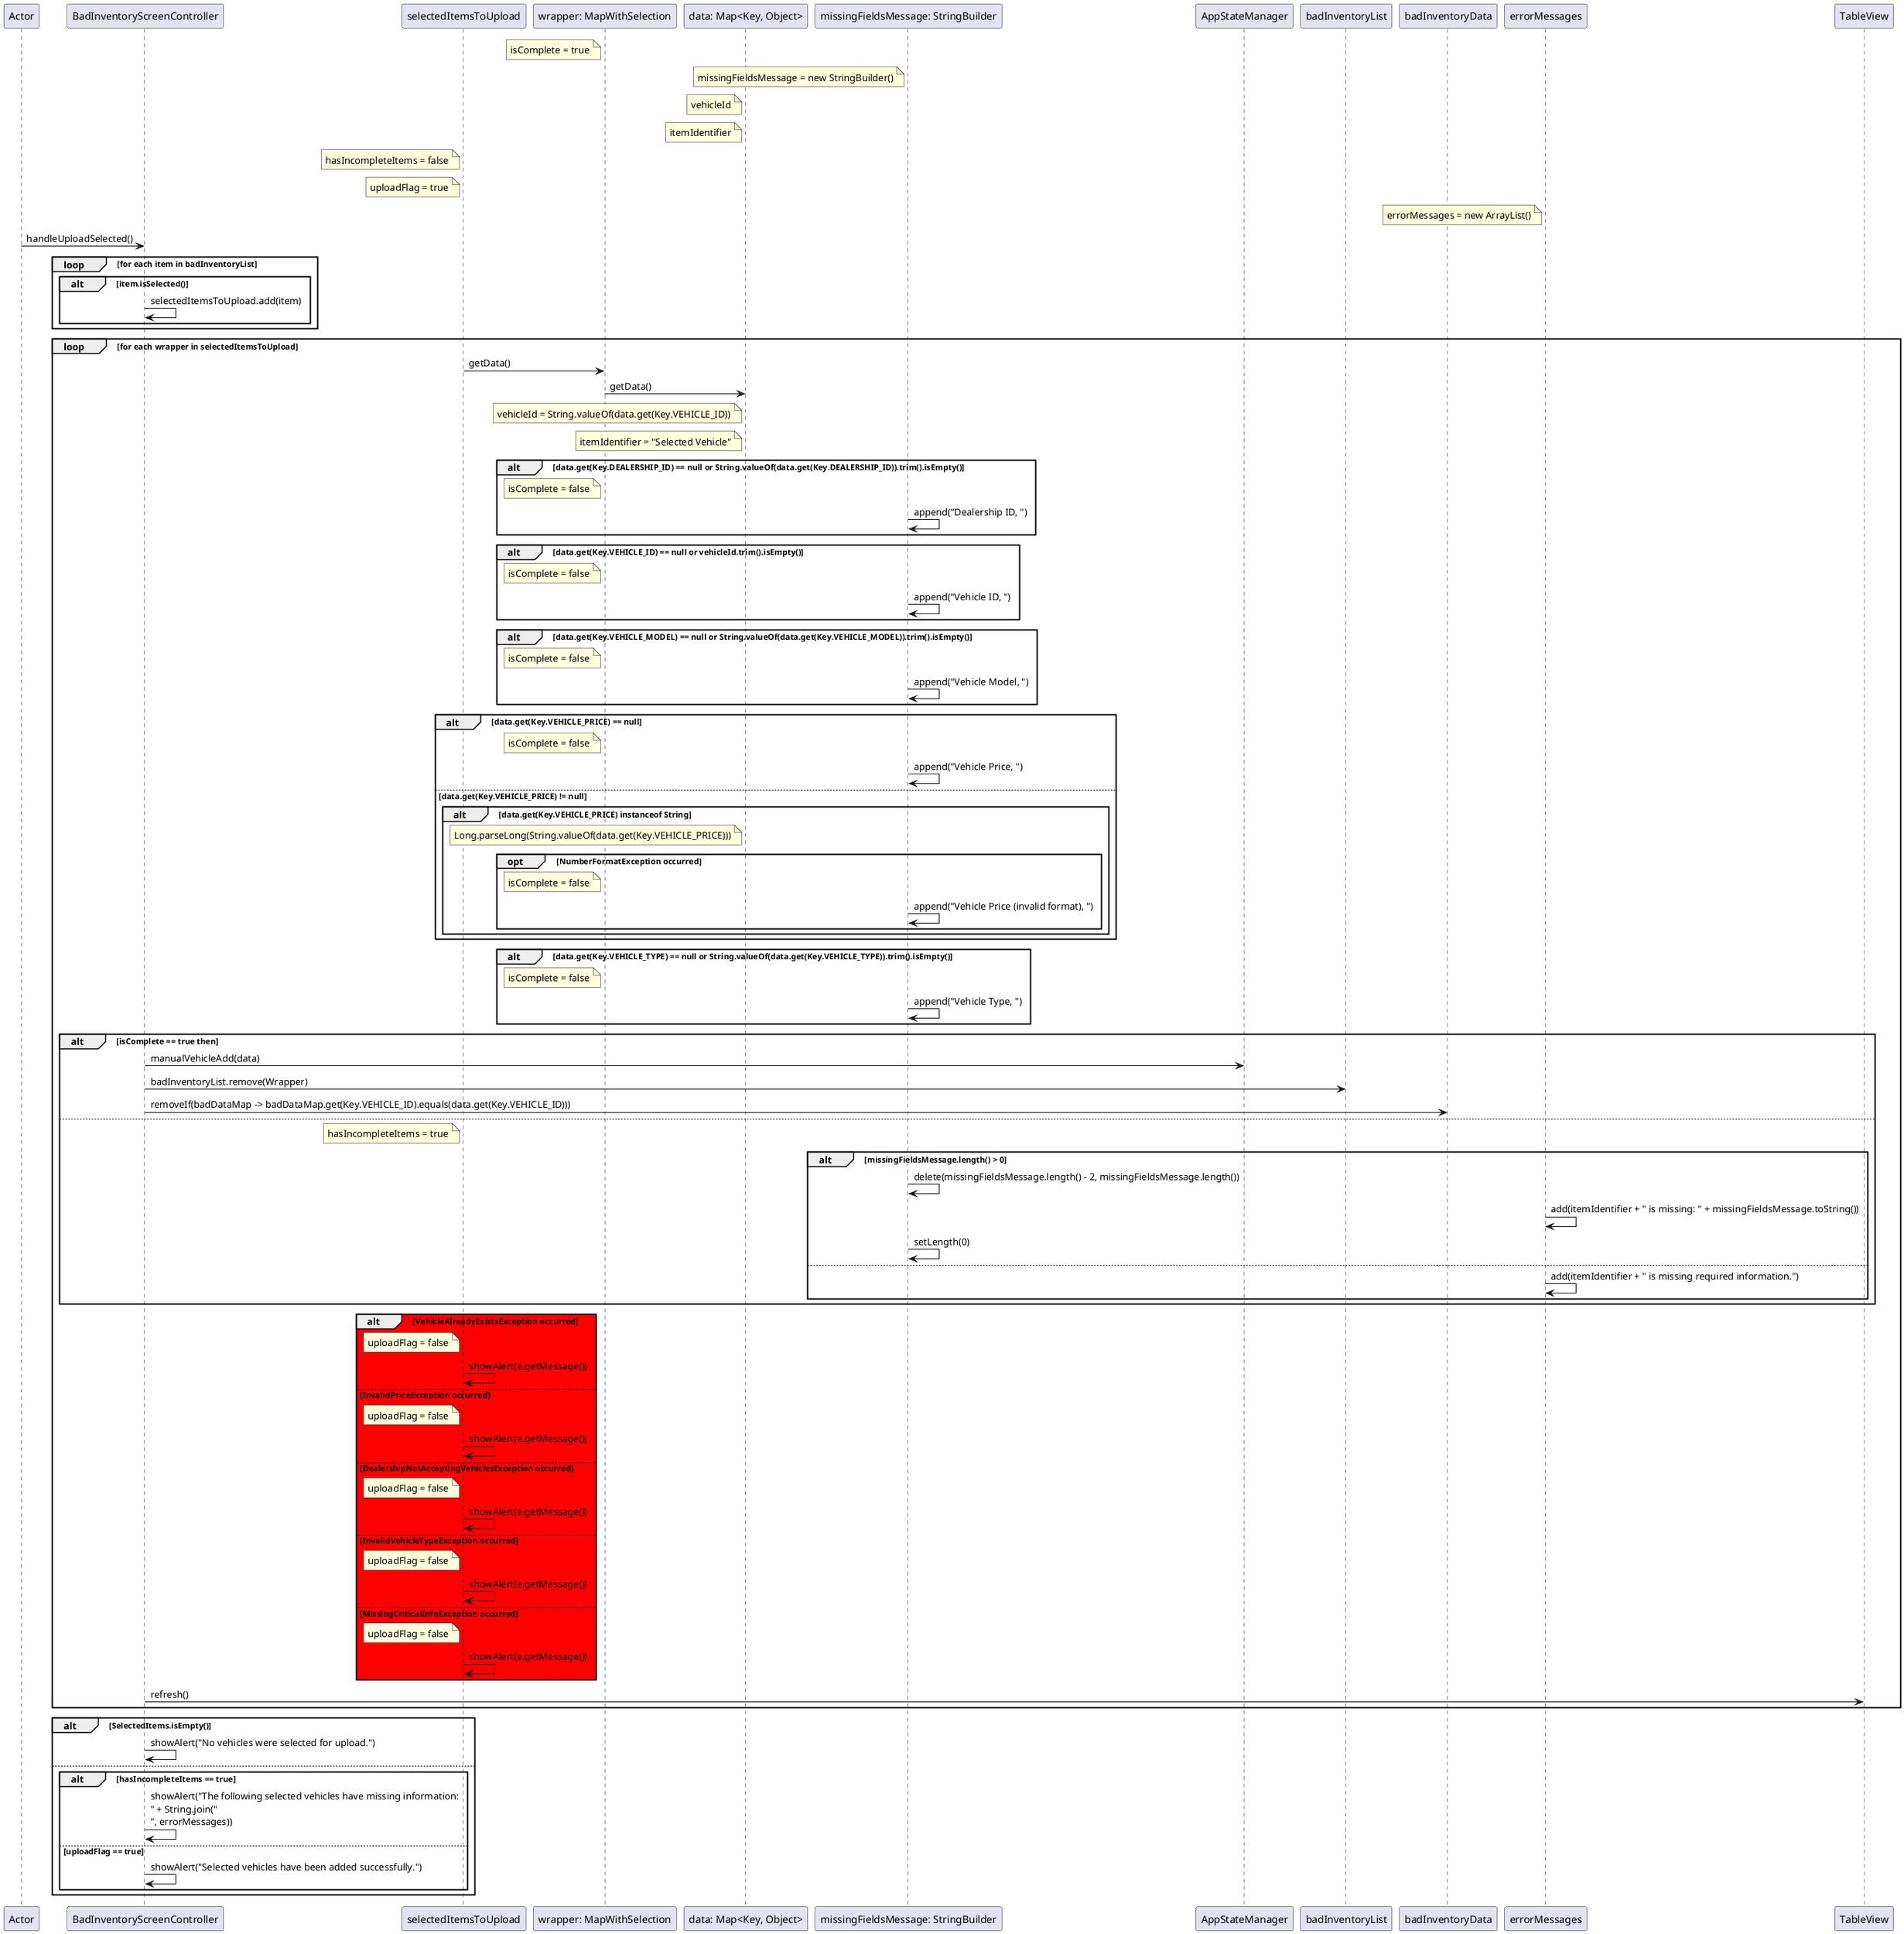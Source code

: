 @startuml

' Participants
participant Actor
participant "BadInventoryScreenController" as Controller
participant "selectedItemsToUpload" as SelectedItems
participant "wrapper: MapWithSelection" as Wrapper
participant "data: Map<Key, Object>" as Data
participant "missingFieldsMessage: StringBuilder" as StringBuilder
participant AppStateManager
participant badInventoryList
participant badInventoryData
participant "errorMessages" as ErrorMessages
participant TableView

' Variables
note left of Wrapper: isComplete = true
note left of StringBuilder: missingFieldsMessage = new StringBuilder()
note left of Data: vehicleId
note left of Data: itemIdentifier
note left of SelectedItems: hasIncompleteItems = false
note left of SelectedItems: uploadFlag = true
note left of ErrorMessages: errorMessages = new ArrayList()


Actor -> Controller : handleUploadSelected()
loop for each item in badInventoryList
  alt item.isSelected()
    Controller -> Controller: selectedItemsToUpload.add(item)
  end
end


' Loop through selected items
loop for each wrapper in selectedItemsToUpload
  SelectedItems -> Wrapper: getData()
  Wrapper -> Data: getData()
  note left of Data: vehicleId = String.valueOf(data.get(Key.VEHICLE_ID))
  note left of Data: itemIdentifier = "Selected Vehicle"

  ' Check Dealership ID
  alt data.get(Key.DEALERSHIP_ID) == null or String.valueOf(data.get(Key.DEALERSHIP_ID)).trim().isEmpty()
    note left of Wrapper: isComplete = false
    StringBuilder -> StringBuilder: append("Dealership ID, ")
  end

  ' Check Vehicle ID
  alt data.get(Key.VEHICLE_ID) == null or vehicleId.trim().isEmpty()
    note left of Wrapper: isComplete = false
    StringBuilder -> StringBuilder: append("Vehicle ID, ")
  end

  ' Check Vehicle Model
  alt data.get(Key.VEHICLE_MODEL) == null or String.valueOf(data.get(Key.VEHICLE_MODEL)).trim().isEmpty()
    note left of Wrapper: isComplete = false
    StringBuilder -> StringBuilder: append("Vehicle Model, ")
  end

  ' Check Vehicle Price
  alt data.get(Key.VEHICLE_PRICE) == null
    note left of Wrapper: isComplete = false
    StringBuilder -> StringBuilder: append("Vehicle Price, ")
  else data.get(Key.VEHICLE_PRICE) != null
    alt data.get(Key.VEHICLE_PRICE) instanceof String
      note left of Data: Long.parseLong(String.valueOf(data.get(Key.VEHICLE_PRICE)))
      opt NumberFormatException occurred
        note left of Wrapper: isComplete = false
        StringBuilder -> StringBuilder: append("Vehicle Price (invalid format), ")
      end opt
    end alt
  end

  ' Check Vehicle Type
  alt data.get(Key.VEHICLE_TYPE) == null or String.valueOf(data.get(Key.VEHICLE_TYPE)).trim().isEmpty()
    note left of Wrapper: isComplete = false
    StringBuilder -> StringBuilder: append("Vehicle Type, ")
  end

  ' If all checks pass
  alt isComplete == true then
    ' Attempt to add the vehicle
    Controller -> AppStateManager: manualVehicleAdd(data)
    Controller -> badInventoryList: badInventoryList.remove(Wrapper)
    Controller -> badInventoryData: removeIf(badDataMap -> badDataMap.get(Key.VEHICLE_ID).equals(data.get(Key.VEHICLE_ID)))
  else
    note left of SelectedItems: hasIncompleteItems = true
    alt missingFieldsMessage.length() > 0
      StringBuilder -> StringBuilder: delete(missingFieldsMessage.length() - 2, missingFieldsMessage.length())
      ErrorMessages -> ErrorMessages: add(itemIdentifier + " is missing: " + missingFieldsMessage.toString())
      StringBuilder -> StringBuilder: setLength(0)
    else
      ErrorMessages -> ErrorMessages: add(itemIdentifier + " is missing required information.")
    end alt
  end

  ' Handle potential exceptions after manualVehicleAdd
  alt #red VehicleAlreadyExistsException occurred
    note left of SelectedItems: uploadFlag = false
    SelectedItems -> SelectedItems: showAlert(e.getMessage())
  else #red InvalidPriceException occurred
    note left of SelectedItems: uploadFlag = false
    SelectedItems -> SelectedItems: showAlert(e.getMessage())
  else #red DealershipNotAcceptingVehiclesException occurred
    note left of SelectedItems: uploadFlag = false
    SelectedItems -> SelectedItems: showAlert(e.getMessage())
  else #red InvalidVehicleTypeException occurred
    note left of SelectedItems: uploadFlag = false
    SelectedItems -> SelectedItems: showAlert(e.getMessage())
  else #red MissingCriticalInfoException occurred
    note left of SelectedItems: uploadFlag = false
    SelectedItems -> SelectedItems: showAlert(e.getMessage())
  end alt

  ' Refresh TableView
  Controller -> TableView : refresh()

end loop

' Final Alert Logic
alt SelectedItems.isEmpty()
  Controller -> Controller : showAlert("No vehicles were selected for upload.")
else
  alt hasIncompleteItems == true
    Controller -> Controller : showAlert("The following selected vehicles have missing information:\n" + String.join("\n", errorMessages))
  else uploadFlag == true
    Controller -> Controller : showAlert("Selected vehicles have been added successfully.")
  end alt
end alt

@enduml